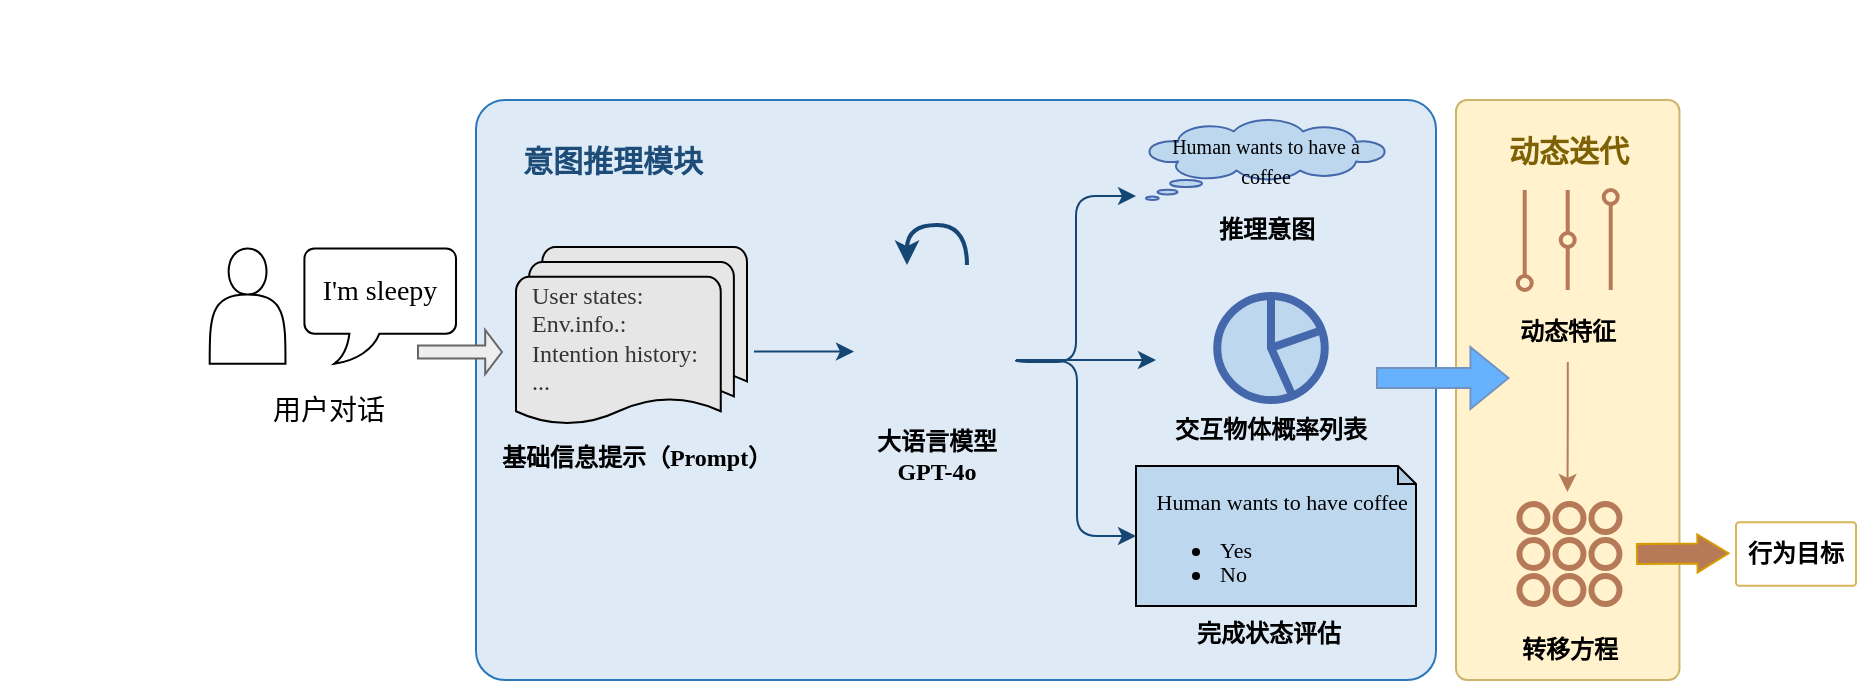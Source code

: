 <mxfile version="26.2.12">
  <diagram name="第 1 页" id="LBwYV1cpOcLLt1L9Yb_N">
    <mxGraphModel dx="2861" dy="820" grid="1" gridSize="10" guides="1" tooltips="1" connect="1" arrows="1" fold="1" page="1" pageScale="1" pageWidth="827" pageHeight="1169" math="0" shadow="0">
      <root>
        <mxCell id="0" />
        <mxCell id="1" parent="0" />
        <mxCell id="teSAWSRqsFNRcY3JA3gG-1" value="" style="rounded=1;arcSize=5;whiteSpace=wrap;html=1;fillColor=light-dark(#deebf7, #1d293b);strokeColor=light-dark(#2a77bc, #5c79a3);" parent="1" vertex="1">
          <mxGeometry x="-840" y="90" width="480" height="290" as="geometry" />
        </mxCell>
        <mxCell id="teSAWSRqsFNRcY3JA3gG-2" value="" style="group" parent="1" vertex="1" connectable="0">
          <mxGeometry x="-1030" y="170" width="180" height="96" as="geometry" />
        </mxCell>
        <mxCell id="teSAWSRqsFNRcY3JA3gG-3" value="" style="group" parent="teSAWSRqsFNRcY3JA3gG-2" vertex="1" connectable="0">
          <mxGeometry x="-47.368" width="227.368" height="90.24" as="geometry" />
        </mxCell>
        <mxCell id="teSAWSRqsFNRcY3JA3gG-4" value="" style="shape=actor;whiteSpace=wrap;html=1;" parent="teSAWSRqsFNRcY3JA3gG-3" vertex="1">
          <mxGeometry x="104.211" y="-5.76" width="37.895" height="57.6" as="geometry" />
        </mxCell>
        <mxCell id="teSAWSRqsFNRcY3JA3gG-5" value="&lt;font face=&quot;Times New Roman&quot; style=&quot;font-size: 14px;&quot;&gt;I&#39;m sleepy&lt;/font&gt;" style="whiteSpace=wrap;html=1;shape=mxgraph.basic.roundRectCallout;dx=30;dy=15;size=5;boundedLbl=1;" parent="teSAWSRqsFNRcY3JA3gG-3" vertex="1">
          <mxGeometry x="151.579" y="-5.76" width="75.789" height="57.6" as="geometry" />
        </mxCell>
        <mxCell id="teSAWSRqsFNRcY3JA3gG-6" value="&lt;font face=&quot;Times New Roman&quot;&gt;&lt;span style=&quot;font-size: 14px;&quot;&gt;用户对话&lt;/span&gt;&lt;/font&gt;" style="text;html=1;align=center;verticalAlign=middle;resizable=0;points=[];autosize=1;strokeColor=none;fillColor=none;" parent="teSAWSRqsFNRcY3JA3gG-3" vertex="1">
          <mxGeometry x="123.158" y="61.44" width="80" height="30" as="geometry" />
        </mxCell>
        <mxCell id="teSAWSRqsFNRcY3JA3gG-7" style="edgeStyle=orthogonalEdgeStyle;rounded=1;orthogonalLoop=1;jettySize=auto;html=1;fillColor=#1ba1e2;strokeColor=light-dark(#164673, #51afe7);curved=0;textShadow=1;" parent="1" edge="1">
          <mxGeometry relative="1" as="geometry">
            <mxPoint x="-701" y="215.76" as="sourcePoint" />
            <mxPoint x="-651" y="215.76" as="targetPoint" />
          </mxGeometry>
        </mxCell>
        <mxCell id="teSAWSRqsFNRcY3JA3gG-8" style="edgeStyle=orthogonalEdgeStyle;rounded=1;orthogonalLoop=1;jettySize=auto;html=1;fillColor=#1ba1e2;strokeColor=light-dark(#164673, #51afe7);curved=0;" parent="1" edge="1">
          <mxGeometry relative="1" as="geometry">
            <mxPoint x="-570" y="220" as="sourcePoint" />
            <mxPoint x="-510" y="138" as="targetPoint" />
            <Array as="points">
              <mxPoint x="-570" y="221" />
              <mxPoint x="-540" y="221" />
              <mxPoint x="-540" y="138" />
            </Array>
          </mxGeometry>
        </mxCell>
        <mxCell id="teSAWSRqsFNRcY3JA3gG-9" value="" style="group;align=left;" parent="1" vertex="1" connectable="0">
          <mxGeometry x="-810" y="143.5" width="130" height="145" as="geometry" />
        </mxCell>
        <mxCell id="teSAWSRqsFNRcY3JA3gG-10" value="&lt;b&gt;&lt;font face=&quot;Times New Roman&quot;&gt;基础信息提示（Prompt）&lt;/font&gt;&lt;/b&gt;" style="text;html=1;align=center;verticalAlign=middle;resizable=0;points=[];autosize=1;strokeColor=none;fillColor=none;" parent="teSAWSRqsFNRcY3JA3gG-9" vertex="1">
          <mxGeometry x="-30" y="110" width="160" height="30" as="geometry" />
        </mxCell>
        <mxCell id="teSAWSRqsFNRcY3JA3gG-11" value="&lt;div style=&quot;color: rgb(51, 51, 51);&quot;&gt;&lt;span style=&quot;background-color: transparent; color: light-dark(rgb(51, 51, 51), rgb(193, 193, 193));&quot;&gt;&lt;font face=&quot;Times New Roman&quot;&gt;&amp;nbsp; User states:&lt;/font&gt;&lt;/span&gt;&lt;/div&gt;&lt;div style=&quot;color: rgb(51, 51, 51);&quot;&gt;&lt;span style=&quot;background-color: transparent; color: light-dark(rgb(51, 51, 51), rgb(193, 193, 193));&quot;&gt;&lt;font face=&quot;Times New Roman&quot;&gt;&amp;nbsp; Env.info.:&lt;/font&gt;&lt;/span&gt;&lt;/div&gt;&lt;div style=&quot;color: rgb(51, 51, 51);&quot;&gt;&lt;font face=&quot;Times New Roman&quot;&gt;&amp;nbsp; Intention history:&lt;/font&gt;&lt;/div&gt;&lt;div style=&quot;color: rgb(51, 51, 51);&quot;&gt;&lt;font face=&quot;Times New Roman&quot;&gt;&amp;nbsp; ...&lt;/font&gt;&lt;/div&gt;" style="strokeWidth=1;html=1;shape=mxgraph.flowchart.multi-document;whiteSpace=wrap;align=left;fillColor=light-dark(#e7e6e6, #ededed);" parent="teSAWSRqsFNRcY3JA3gG-9" vertex="1">
          <mxGeometry x="-10" y="20" width="115.5" height="90" as="geometry" />
        </mxCell>
        <mxCell id="teSAWSRqsFNRcY3JA3gG-12" value="" style="group" parent="1" vertex="1" connectable="0">
          <mxGeometry x="-659" y="152.5" width="149" height="165" as="geometry" />
        </mxCell>
        <mxCell id="teSAWSRqsFNRcY3JA3gG-13" value="" style="group;fontStyle=0;strokeWidth=1;" parent="teSAWSRqsFNRcY3JA3gG-12" vertex="1" connectable="0">
          <mxGeometry width="149" height="165" as="geometry" />
        </mxCell>
        <mxCell id="teSAWSRqsFNRcY3JA3gG-14" value="&lt;font face=&quot;Times New Roman&quot;&gt;&lt;b&gt;大语言模型&lt;/b&gt;&lt;/font&gt;&lt;br&gt;&lt;div&gt;&lt;b&gt;&lt;font face=&quot;Times New Roman&quot;&gt;GPT-4o&lt;/font&gt;&lt;/b&gt;&lt;/div&gt;" style="text;html=1;align=center;verticalAlign=middle;resizable=0;points=[];autosize=1;strokeColor=none;fillColor=none;" parent="teSAWSRqsFNRcY3JA3gG-13" vertex="1">
          <mxGeometry x="9" y="95" width="80" height="40" as="geometry" />
        </mxCell>
        <mxCell id="teSAWSRqsFNRcY3JA3gG-15" value="" style="curved=1;endArrow=classic;html=1;rounded=0;strokeWidth=2;strokeColor=light-dark(#164673, #ededed);" parent="teSAWSRqsFNRcY3JA3gG-13" edge="1">
          <mxGeometry width="50" height="50" relative="1" as="geometry">
            <mxPoint x="64.5" y="20" as="sourcePoint" />
            <mxPoint x="34.5" y="20" as="targetPoint" />
            <Array as="points">
              <mxPoint x="64.5" />
              <mxPoint x="34.5" />
            </Array>
          </mxGeometry>
        </mxCell>
        <mxCell id="teSAWSRqsFNRcY3JA3gG-16" value="" style="group" parent="1" vertex="1" connectable="0">
          <mxGeometry x="-510" y="40" width="135" height="130" as="geometry" />
        </mxCell>
        <mxCell id="teSAWSRqsFNRcY3JA3gG-17" value="" style="group" parent="teSAWSRqsFNRcY3JA3gG-16" vertex="1" connectable="0">
          <mxGeometry y="60" width="130" height="60" as="geometry" />
        </mxCell>
        <mxCell id="teSAWSRqsFNRcY3JA3gG-18" value="&lt;font style=&quot;font-size: 10px;&quot; face=&quot;Times New Roman&quot;&gt;Human wants to have a coffee&lt;/font&gt;" style="whiteSpace=wrap;html=1;shape=mxgraph.basic.cloud_callout;strokeColor=light-dark(#4468ab, #319eff);fillColor=light-dark(#bdd7ee, #1e4a76);" parent="teSAWSRqsFNRcY3JA3gG-17" vertex="1">
          <mxGeometry x="5" width="120" height="40.0" as="geometry" />
        </mxCell>
        <mxCell id="teSAWSRqsFNRcY3JA3gG-19" value="&lt;font face=&quot;Times New Roman&quot;&gt;&lt;b&gt;推理意图&lt;/b&gt;&lt;/font&gt;" style="text;html=1;align=center;verticalAlign=middle;resizable=0;points=[];autosize=1;strokeColor=none;fillColor=none;" parent="teSAWSRqsFNRcY3JA3gG-16" vertex="1">
          <mxGeometry x="30" y="100" width="70" height="30" as="geometry" />
        </mxCell>
        <mxCell id="teSAWSRqsFNRcY3JA3gG-20" value="&lt;font style=&quot;font-size: 15px;&quot; face=&quot;Times New Roman&quot;&gt;意图推理模块&lt;/font&gt;" style="text;html=1;align=center;verticalAlign=middle;resizable=0;points=[];autosize=1;strokeColor=none;fillColor=none;fontColor=light-dark(#1c4c77, #a1cdf9);fontStyle=1" parent="1" vertex="1">
          <mxGeometry x="-827" y="105" width="110" height="30" as="geometry" />
        </mxCell>
        <mxCell id="teSAWSRqsFNRcY3JA3gG-21" value="" style="shape=image;html=1;verticalAlign=top;verticalLabelPosition=bottom;labelBackgroundColor=#ffffff;imageAspect=0;aspect=fixed;image=https://cdn0.iconfinder.com/data/icons/phosphor-light-vol-1/256/brain-light-128.png;imageBackground=none;imageBorder=none;" parent="1" vertex="1">
          <mxGeometry x="-651" y="170" width="83" height="83" as="geometry" />
        </mxCell>
        <mxCell id="teSAWSRqsFNRcY3JA3gG-22" value="" style="shape=singleArrow;whiteSpace=wrap;html=1;fillColor=light-dark(#eeeeee, #1a1a1a);strokeColor=#666666;gradientColor=none;" parent="1" vertex="1">
          <mxGeometry x="-869" y="205" width="42" height="22" as="geometry" />
        </mxCell>
        <mxCell id="teSAWSRqsFNRcY3JA3gG-23" value="" style="group" parent="1" vertex="1" connectable="0">
          <mxGeometry x="-492.503" y="188" width="110" height="82.0" as="geometry" />
        </mxCell>
        <mxCell id="teSAWSRqsFNRcY3JA3gG-24" value="" style="html=1;verticalLabelPosition=bottom;align=center;labelBackgroundColor=#ffffff;verticalAlign=middle;strokeWidth=4;strokeColor=light-dark(#4468ab, #319eff);shadow=0;dashed=0;shape=mxgraph.ios7.icons.pie_chart;aspect=fixed;fillColor=light-dark(#bdd7ee, #1e4a76);fontStyle=0;fontFamily=Helvetica;fontSize=12;fontColor=default;" parent="teSAWSRqsFNRcY3JA3gG-23" vertex="1">
          <mxGeometry x="23.133" width="53.74" height="52" as="geometry" />
        </mxCell>
        <mxCell id="teSAWSRqsFNRcY3JA3gG-25" value="&lt;b&gt;&lt;font face=&quot;Times New Roman&quot;&gt;交互物体概率列表&lt;/font&gt;&lt;/b&gt;" style="text;html=1;align=center;verticalAlign=middle;resizable=0;points=[];autosize=1;strokeColor=none;fillColor=none;fontStyle=0" parent="teSAWSRqsFNRcY3JA3gG-23" vertex="1">
          <mxGeometry x="-10" y="52.0" width="120" height="30" as="geometry" />
        </mxCell>
        <mxCell id="teSAWSRqsFNRcY3JA3gG-26" value="" style="group" parent="1" vertex="1" connectable="0">
          <mxGeometry x="-510" y="260" width="140" height="111.923" as="geometry" />
        </mxCell>
        <mxCell id="teSAWSRqsFNRcY3JA3gG-27" value="" style="group" parent="teSAWSRqsFNRcY3JA3gG-26" vertex="1" connectable="0">
          <mxGeometry width="115.986" height="111.923" as="geometry" />
        </mxCell>
        <mxCell id="teSAWSRqsFNRcY3JA3gG-28" value="&lt;b&gt;&lt;font face=&quot;Times New Roman&quot;&gt;完成状态评估&lt;/font&gt;&lt;/b&gt;" style="text;html=1;align=center;verticalAlign=middle;resizable=0;points=[];autosize=1;strokeColor=none;fillColor=none;" parent="teSAWSRqsFNRcY3JA3gG-27" vertex="1">
          <mxGeometry x="15.986" y="81.923" width="100" height="30" as="geometry" />
        </mxCell>
        <mxCell id="teSAWSRqsFNRcY3JA3gG-29" value="&lt;div style=&quot;text-align: center; line-height: 100%;&quot;&gt;&lt;span style=&quot;background-color: transparent; color: light-dark(rgb(0, 0, 0), rgb(255, 255, 255)); font-family: &amp;quot;Times New Roman&amp;quot;;&quot;&gt;&lt;font style=&quot;font-size: 11px;&quot;&gt;&amp;nbsp; &amp;nbsp; &amp;nbsp;&lt;/font&gt;&lt;/span&gt;&lt;/div&gt;&lt;div style=&quot;text-align: center; line-height: 100%;&quot;&gt;&lt;font style=&quot;font-size: 11px;&quot;&gt;&lt;span style=&quot;background-color: transparent; color: light-dark(rgb(0, 0, 0), rgb(255, 255, 255)); font-family: &amp;quot;Times New Roman&amp;quot;;&quot;&gt;&amp;nbsp; &amp;nbsp;&lt;/span&gt;&lt;span style=&quot;font-family: &amp;quot;Times New Roman&amp;quot;; background-color: transparent; color: light-dark(rgb(0, 0, 0), rgb(255, 255, 255));&quot;&gt;Human wants to have coffee&lt;/span&gt;&lt;/font&gt;&lt;/div&gt;&lt;ul style=&quot;line-height: 100%;&quot;&gt;&lt;li&gt;&lt;font style=&quot;font-size: 11px;&quot; face=&quot;Times New Roman&quot;&gt;Yes&lt;/font&gt;&lt;/li&gt;&lt;li&gt;&lt;font style=&quot;font-size: 11px;&quot; face=&quot;Times New Roman&quot;&gt;No&lt;/font&gt;&lt;/li&gt;&lt;/ul&gt;" style="shape=note;whiteSpace=wrap;html=1;backgroundOutline=1;darkOpacity=0.05;align=left;size=9;fillColor=light-dark(#bdd7ee, #ededed);" parent="teSAWSRqsFNRcY3JA3gG-26" vertex="1">
          <mxGeometry y="13" width="140" height="70" as="geometry" />
        </mxCell>
        <mxCell id="teSAWSRqsFNRcY3JA3gG-30" value="" style="endArrow=classic;html=1;rounded=1;strokeColor=light-dark(#164673, #51afe7);align=center;verticalAlign=middle;fontFamily=Helvetica;fontSize=11;fontColor=default;labelBackgroundColor=default;curved=0;fillColor=#1ba1e2;" parent="1" edge="1">
          <mxGeometry width="50" height="50" relative="1" as="geometry">
            <mxPoint x="-570" y="220" as="sourcePoint" />
            <mxPoint x="-500" y="220" as="targetPoint" />
          </mxGeometry>
        </mxCell>
        <mxCell id="teSAWSRqsFNRcY3JA3gG-31" style="edgeStyle=orthogonalEdgeStyle;rounded=1;orthogonalLoop=1;jettySize=auto;html=1;fillColor=#1ba1e2;strokeColor=light-dark(#164673, #51afe7);curved=0;entryX=0;entryY=0.5;entryDx=0;entryDy=0;entryPerimeter=0;" parent="1" target="teSAWSRqsFNRcY3JA3gG-29" edge="1">
          <mxGeometry relative="1" as="geometry">
            <mxPoint x="-570" y="220" as="sourcePoint" />
            <mxPoint x="-499" y="148" as="targetPoint" />
          </mxGeometry>
        </mxCell>
        <mxCell id="teSAWSRqsFNRcY3JA3gG-48" value="" style="group" parent="1" vertex="1" connectable="0">
          <mxGeometry x="-350" y="90" width="200" height="290" as="geometry" />
        </mxCell>
        <mxCell id="teSAWSRqsFNRcY3JA3gG-40" value="" style="rounded=1;arcSize=5;whiteSpace=wrap;html=1;fillColor=#fff2cc;strokeColor=light-dark(#ccb66b, #6d5100);" parent="teSAWSRqsFNRcY3JA3gG-48" vertex="1">
          <mxGeometry width="111.73" height="290" as="geometry" />
        </mxCell>
        <mxCell id="teSAWSRqsFNRcY3JA3gG-41" value="" style="html=1;verticalLabelPosition=bottom;align=center;labelBackgroundColor=#ffffff;verticalAlign=top;strokeWidth=3;strokeColor=light-dark(#b67a58, #32a0ff);shadow=0;dashed=0;shape=mxgraph.ios7.icons.keypad;fillColor=none;" parent="teSAWSRqsFNRcY3JA3gG-48" vertex="1">
          <mxGeometry x="31.73" y="202.0" width="50" height="50" as="geometry" />
        </mxCell>
        <mxCell id="teSAWSRqsFNRcY3JA3gG-42" value="&lt;b&gt;转移方程&lt;/b&gt;" style="text;html=1;align=center;verticalAlign=middle;whiteSpace=wrap;rounded=0;" parent="teSAWSRqsFNRcY3JA3gG-48" vertex="1">
          <mxGeometry x="26.73" y="260" width="60" height="30" as="geometry" />
        </mxCell>
        <mxCell id="teSAWSRqsFNRcY3JA3gG-43" value="&lt;font face=&quot;Times New Roman&quot;&gt;&lt;span style=&quot;font-size: 15px;&quot;&gt;动态迭代&lt;/span&gt;&lt;/font&gt;" style="text;html=1;align=center;verticalAlign=middle;resizable=0;points=[];autosize=1;strokeColor=none;fillColor=none;fontColor=light-dark(#7f6105, #69c195);fontStyle=1" parent="teSAWSRqsFNRcY3JA3gG-48" vertex="1">
          <mxGeometry x="15.86" y="10" width="80" height="30" as="geometry" />
        </mxCell>
        <mxCell id="teSAWSRqsFNRcY3JA3gG-44" value="" style="html=1;verticalLabelPosition=bottom;align=center;labelBackgroundColor=#ffffff;verticalAlign=top;strokeWidth=2;strokeColor=light-dark(#b67a58, #32a0ff);shadow=0;dashed=0;shape=mxgraph.ios7.icons.volume;pointerEvents=1;fillColor=light-dark(#fff2cc, #ededed);" parent="teSAWSRqsFNRcY3JA3gG-48" vertex="1">
          <mxGeometry x="30.86" y="45" width="50" height="50" as="geometry" />
        </mxCell>
        <mxCell id="teSAWSRqsFNRcY3JA3gG-45" value="&lt;b&gt;动态特征&lt;/b&gt;" style="text;html=1;align=center;verticalAlign=middle;whiteSpace=wrap;rounded=0;" parent="teSAWSRqsFNRcY3JA3gG-48" vertex="1">
          <mxGeometry x="25.86" y="101" width="60" height="30" as="geometry" />
        </mxCell>
        <mxCell id="teSAWSRqsFNRcY3JA3gG-46" style="edgeStyle=orthogonalEdgeStyle;rounded=1;orthogonalLoop=1;jettySize=auto;html=1;fillColor=#1ba1e2;strokeColor=light-dark(#b67b58, #28ab6a);curved=0;horizontal=1;" parent="teSAWSRqsFNRcY3JA3gG-48" source="teSAWSRqsFNRcY3JA3gG-45" edge="1">
          <mxGeometry relative="1" as="geometry">
            <mxPoint x="55.55" y="168" as="sourcePoint" />
            <mxPoint x="55.73" y="196" as="targetPoint" />
            <Array as="points" />
          </mxGeometry>
        </mxCell>
        <mxCell id="teSAWSRqsFNRcY3JA3gG-47" value="" style="shape=flexArrow;endArrow=classic;html=1;rounded=0;fillColor=light-dark(#b67a58, #36210a);strokeColor=#d79b00;endWidth=8.046;endSize=4.834;" parent="teSAWSRqsFNRcY3JA3gG-48" edge="1">
          <mxGeometry width="50" height="50" relative="1" as="geometry">
            <mxPoint x="90" y="227" as="sourcePoint" />
            <mxPoint x="136.73" y="226.585" as="targetPoint" />
            <Array as="points" />
          </mxGeometry>
        </mxCell>
        <mxCell id="teSAWSRqsFNRcY3JA3gG-49" value="&lt;b&gt;行为目标&lt;/b&gt;" style="rounded=1;arcSize=5;whiteSpace=wrap;html=1;fillColor=none;strokeColor=#d6b656;" parent="teSAWSRqsFNRcY3JA3gG-48" vertex="1">
          <mxGeometry x="140" y="211.12" width="60" height="31.75" as="geometry" />
        </mxCell>
        <mxCell id="teSAWSRqsFNRcY3JA3gG-32" value="" style="shape=flexArrow;endArrow=classic;html=1;rounded=0;fillColor=#66B2FF;strokeColor=light-dark(#7193c2, #ededed);" parent="teSAWSRqsFNRcY3JA3gG-48" edge="1">
          <mxGeometry width="50" height="50" relative="1" as="geometry">
            <mxPoint x="-40" y="139" as="sourcePoint" />
            <mxPoint x="26.73" y="139" as="targetPoint" />
          </mxGeometry>
        </mxCell>
      </root>
    </mxGraphModel>
  </diagram>
</mxfile>
